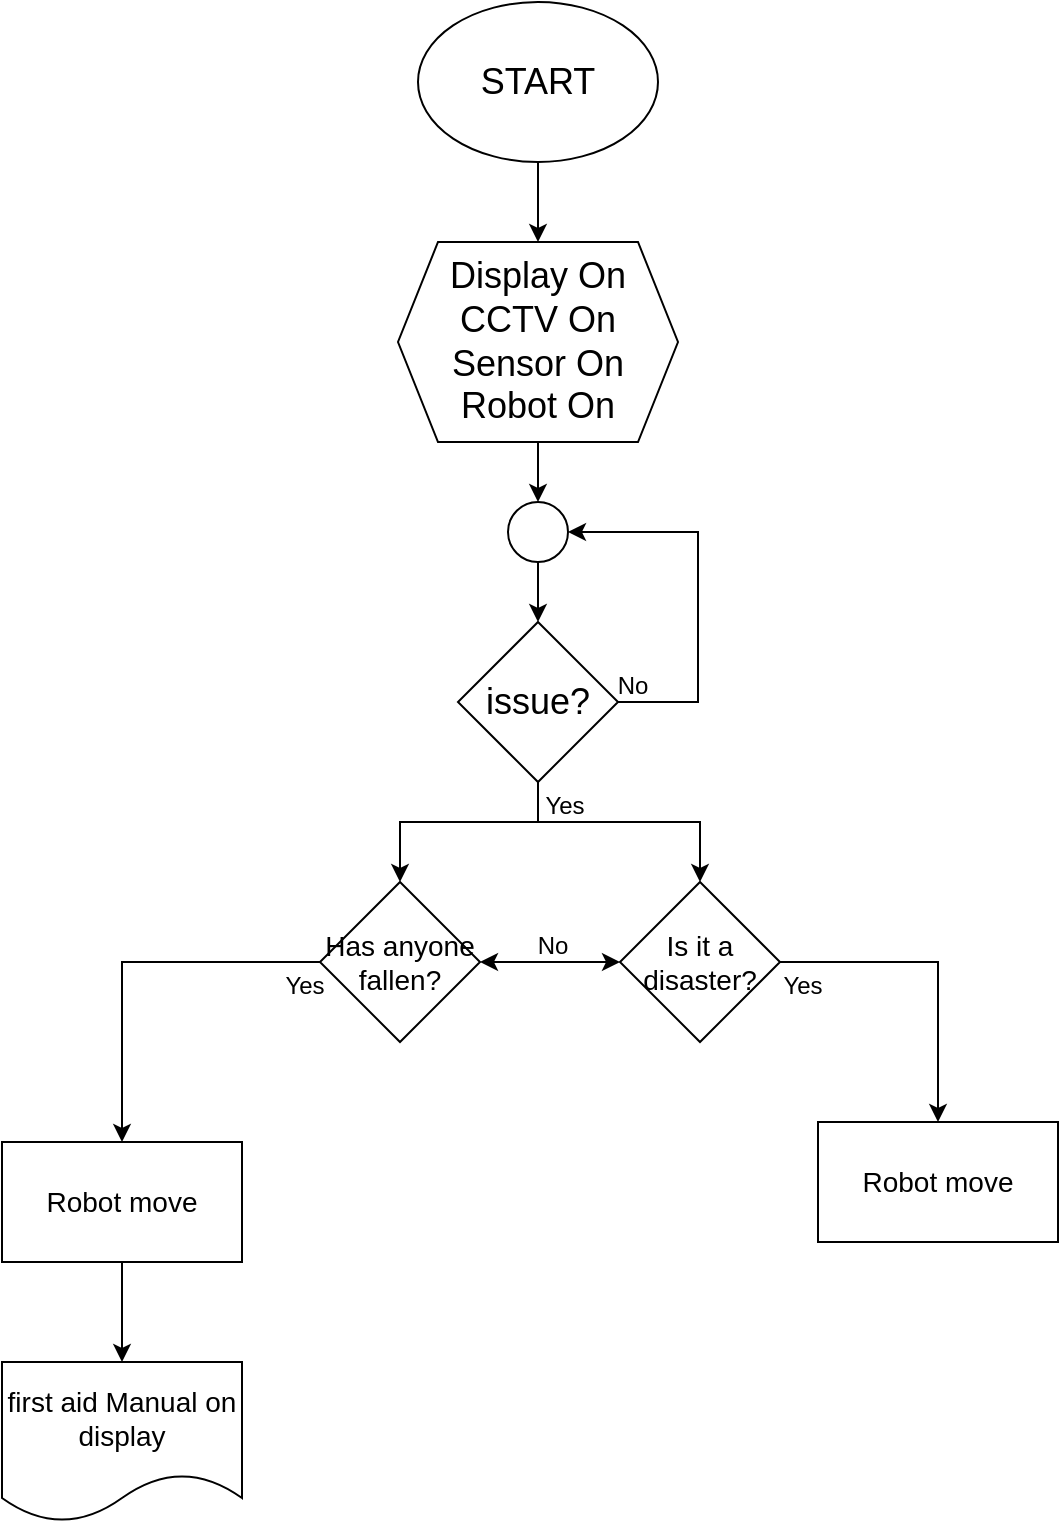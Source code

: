 <mxfile version="20.0.4" type="device"><diagram id="HNFBGVeZlkxiR3p5HwUW" name="Page-1"><mxGraphModel dx="1022" dy="738" grid="1" gridSize="10" guides="1" tooltips="1" connect="1" arrows="1" fold="1" page="1" pageScale="1" pageWidth="827" pageHeight="1169" math="0" shadow="0"><root><mxCell id="0"/><mxCell id="1" parent="0"/><mxCell id="0fxGIRUbnUmF607gtoRD-1" value="&lt;font style=&quot;font-size: 18px;&quot;&gt;START&lt;/font&gt;" style="ellipse;whiteSpace=wrap;html=1;" vertex="1" parent="1"><mxGeometry x="340" y="40" width="120" height="80" as="geometry"/></mxCell><mxCell id="0fxGIRUbnUmF607gtoRD-2" value="" style="endArrow=classic;html=1;rounded=0;fontSize=18;exitX=0.5;exitY=1;exitDx=0;exitDy=0;" edge="1" parent="1" source="0fxGIRUbnUmF607gtoRD-1"><mxGeometry width="50" height="50" relative="1" as="geometry"><mxPoint x="390" y="300" as="sourcePoint"/><mxPoint x="400" y="160" as="targetPoint"/></mxGeometry></mxCell><mxCell id="0fxGIRUbnUmF607gtoRD-3" value="Display On&lt;br&gt;CCTV On&lt;br&gt;Sensor On&lt;br&gt;Robot On" style="shape=hexagon;perimeter=hexagonPerimeter2;whiteSpace=wrap;html=1;fixedSize=1;fontSize=18;" vertex="1" parent="1"><mxGeometry x="330" y="160" width="140" height="100" as="geometry"/></mxCell><mxCell id="0fxGIRUbnUmF607gtoRD-6" value="issue?" style="rhombus;whiteSpace=wrap;html=1;fontSize=18;" vertex="1" parent="1"><mxGeometry x="360" y="350" width="80" height="80" as="geometry"/></mxCell><mxCell id="0fxGIRUbnUmF607gtoRD-7" value="" style="ellipse;whiteSpace=wrap;html=1;aspect=fixed;fontSize=18;" vertex="1" parent="1"><mxGeometry x="385" y="290" width="30" height="30" as="geometry"/></mxCell><mxCell id="0fxGIRUbnUmF607gtoRD-8" value="" style="endArrow=classic;html=1;rounded=0;fontSize=18;entryX=0.5;entryY=0;entryDx=0;entryDy=0;" edge="1" parent="1" target="0fxGIRUbnUmF607gtoRD-15"><mxGeometry width="50" height="50" relative="1" as="geometry"><mxPoint x="400" y="450" as="sourcePoint"/><mxPoint x="400" y="480" as="targetPoint"/><Array as="points"><mxPoint x="331" y="450"/></Array></mxGeometry></mxCell><mxCell id="0fxGIRUbnUmF607gtoRD-10" value="&lt;font style=&quot;font-size: 12px;&quot;&gt;Yes&lt;br&gt;&lt;/font&gt;" style="text;html=1;strokeColor=none;fillColor=none;align=center;verticalAlign=middle;whiteSpace=wrap;rounded=0;fontSize=18;" vertex="1" parent="1"><mxGeometry x="391" y="430" width="45" height="20" as="geometry"/></mxCell><mxCell id="0fxGIRUbnUmF607gtoRD-11" value="" style="endArrow=classic;html=1;rounded=0;fontSize=12;exitX=1;exitY=0.5;exitDx=0;exitDy=0;entryX=1;entryY=0.5;entryDx=0;entryDy=0;" edge="1" parent="1" source="0fxGIRUbnUmF607gtoRD-6" target="0fxGIRUbnUmF607gtoRD-7"><mxGeometry width="50" height="50" relative="1" as="geometry"><mxPoint x="390" y="260" as="sourcePoint"/><mxPoint x="440" y="210" as="targetPoint"/><Array as="points"><mxPoint x="480" y="390"/><mxPoint x="480" y="305"/></Array></mxGeometry></mxCell><mxCell id="0fxGIRUbnUmF607gtoRD-12" value="" style="endArrow=classic;html=1;rounded=0;fontSize=12;entryX=0.5;entryY=0;entryDx=0;entryDy=0;exitX=0.5;exitY=1;exitDx=0;exitDy=0;" edge="1" parent="1" source="0fxGIRUbnUmF607gtoRD-3" target="0fxGIRUbnUmF607gtoRD-7"><mxGeometry width="50" height="50" relative="1" as="geometry"><mxPoint x="390" y="260" as="sourcePoint"/><mxPoint x="440" y="210" as="targetPoint"/></mxGeometry></mxCell><mxCell id="0fxGIRUbnUmF607gtoRD-13" value="" style="endArrow=classic;html=1;rounded=0;fontSize=12;exitX=0.5;exitY=1;exitDx=0;exitDy=0;entryX=0.5;entryY=0;entryDx=0;entryDy=0;" edge="1" parent="1" source="0fxGIRUbnUmF607gtoRD-7" target="0fxGIRUbnUmF607gtoRD-6"><mxGeometry width="50" height="50" relative="1" as="geometry"><mxPoint x="390" y="260" as="sourcePoint"/><mxPoint x="440" y="210" as="targetPoint"/></mxGeometry></mxCell><mxCell id="0fxGIRUbnUmF607gtoRD-14" value="&lt;font style=&quot;font-size: 12px;&quot;&gt;No&lt;/font&gt;" style="text;html=1;strokeColor=none;fillColor=none;align=center;verticalAlign=middle;whiteSpace=wrap;rounded=0;fontSize=18;" vertex="1" parent="1"><mxGeometry x="425" y="370" width="45" height="20" as="geometry"/></mxCell><mxCell id="0fxGIRUbnUmF607gtoRD-15" value="&lt;span style=&quot;font-size: 14px;&quot;&gt;Has anyone fallen?&lt;/span&gt;" style="rhombus;whiteSpace=wrap;html=1;fontSize=12;" vertex="1" parent="1"><mxGeometry x="291" y="480" width="80" height="80" as="geometry"/></mxCell><mxCell id="0fxGIRUbnUmF607gtoRD-16" value="" style="endArrow=classic;html=1;rounded=0;fontSize=18;exitX=0;exitY=0.5;exitDx=0;exitDy=0;entryX=0.5;entryY=0;entryDx=0;entryDy=0;" edge="1" parent="1" source="0fxGIRUbnUmF607gtoRD-15" target="0fxGIRUbnUmF607gtoRD-19"><mxGeometry width="50" height="50" relative="1" as="geometry"><mxPoint x="331" y="560" as="sourcePoint"/><mxPoint x="331" y="610" as="targetPoint"/><Array as="points"><mxPoint x="192" y="520"/></Array></mxGeometry></mxCell><mxCell id="0fxGIRUbnUmF607gtoRD-17" value="&lt;font style=&quot;font-size: 12px;&quot;&gt;Yes&lt;br&gt;&lt;/font&gt;" style="text;html=1;strokeColor=none;fillColor=none;align=center;verticalAlign=middle;whiteSpace=wrap;rounded=0;fontSize=18;" vertex="1" parent="1"><mxGeometry x="261" y="520" width="45" height="20" as="geometry"/></mxCell><mxCell id="0fxGIRUbnUmF607gtoRD-19" value="Robot move" style="rounded=0;whiteSpace=wrap;html=1;fontSize=14;" vertex="1" parent="1"><mxGeometry x="132" y="610" width="120" height="60" as="geometry"/></mxCell><mxCell id="0fxGIRUbnUmF607gtoRD-21" value="&lt;font style=&quot;font-size: 12px;&quot;&gt;No&lt;/font&gt;" style="text;html=1;strokeColor=none;fillColor=none;align=center;verticalAlign=middle;whiteSpace=wrap;rounded=0;fontSize=18;" vertex="1" parent="1"><mxGeometry x="385" y="500" width="45" height="20" as="geometry"/></mxCell><mxCell id="0fxGIRUbnUmF607gtoRD-23" value="Is it a disaster?" style="rhombus;whiteSpace=wrap;html=1;fontSize=14;" vertex="1" parent="1"><mxGeometry x="441" y="480" width="80" height="80" as="geometry"/></mxCell><mxCell id="0fxGIRUbnUmF607gtoRD-24" value="&lt;font style=&quot;font-size: 12px;&quot;&gt;Yes&lt;br&gt;&lt;/font&gt;" style="text;html=1;strokeColor=none;fillColor=none;align=center;verticalAlign=middle;whiteSpace=wrap;rounded=0;fontSize=18;" vertex="1" parent="1"><mxGeometry x="510" y="520" width="45" height="20" as="geometry"/></mxCell><mxCell id="0fxGIRUbnUmF607gtoRD-25" value="" style="endArrow=classic;html=1;rounded=0;fontSize=14;exitX=1;exitY=0.5;exitDx=0;exitDy=0;" edge="1" parent="1" source="0fxGIRUbnUmF607gtoRD-23"><mxGeometry width="50" height="50" relative="1" as="geometry"><mxPoint x="321" y="440" as="sourcePoint"/><mxPoint x="600" y="600" as="targetPoint"/><Array as="points"><mxPoint x="600" y="520"/></Array></mxGeometry></mxCell><mxCell id="0fxGIRUbnUmF607gtoRD-26" value="" style="endArrow=classic;html=1;rounded=0;fontSize=14;entryX=0.5;entryY=0;entryDx=0;entryDy=0;" edge="1" parent="1" target="0fxGIRUbnUmF607gtoRD-23"><mxGeometry width="50" height="50" relative="1" as="geometry"><mxPoint x="400" y="450" as="sourcePoint"/><mxPoint x="440" y="390" as="targetPoint"/><Array as="points"><mxPoint x="481" y="450"/></Array></mxGeometry></mxCell><mxCell id="0fxGIRUbnUmF607gtoRD-27" value="" style="endArrow=none;html=1;rounded=0;fontSize=14;" edge="1" parent="1"><mxGeometry width="50" height="50" relative="1" as="geometry"><mxPoint x="400" y="430" as="sourcePoint"/><mxPoint x="400" y="450" as="targetPoint"/></mxGeometry></mxCell><mxCell id="0fxGIRUbnUmF607gtoRD-28" value="" style="endArrow=classic;startArrow=classic;html=1;rounded=0;fontSize=14;entryX=0;entryY=0.5;entryDx=0;entryDy=0;exitX=1;exitY=0.5;exitDx=0;exitDy=0;" edge="1" parent="1" source="0fxGIRUbnUmF607gtoRD-15" target="0fxGIRUbnUmF607gtoRD-23"><mxGeometry width="50" height="50" relative="1" as="geometry"><mxPoint x="200" y="410" as="sourcePoint"/><mxPoint x="240" y="440" as="targetPoint"/></mxGeometry></mxCell><mxCell id="0fxGIRUbnUmF607gtoRD-29" value="Robot move" style="rounded=0;whiteSpace=wrap;html=1;fontSize=14;" vertex="1" parent="1"><mxGeometry x="540" y="600" width="120" height="60" as="geometry"/></mxCell><mxCell id="0fxGIRUbnUmF607gtoRD-30" value="first aid Manual on display" style="shape=document;whiteSpace=wrap;html=1;boundedLbl=1;fontSize=14;" vertex="1" parent="1"><mxGeometry x="132" y="720" width="120" height="80" as="geometry"/></mxCell><mxCell id="0fxGIRUbnUmF607gtoRD-31" value="" style="endArrow=classic;html=1;rounded=0;fontSize=14;exitX=0.5;exitY=1;exitDx=0;exitDy=0;entryX=0.5;entryY=0;entryDx=0;entryDy=0;" edge="1" parent="1" source="0fxGIRUbnUmF607gtoRD-19" target="0fxGIRUbnUmF607gtoRD-30"><mxGeometry width="50" height="50" relative="1" as="geometry"><mxPoint x="390" y="540" as="sourcePoint"/><mxPoint x="440" y="490" as="targetPoint"/></mxGeometry></mxCell></root></mxGraphModel></diagram></mxfile>